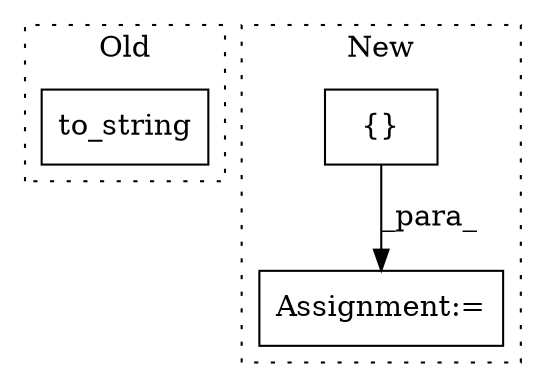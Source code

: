 digraph G {
subgraph cluster0 {
1 [label="to_string" a="32" s="4469,4485" l="10,1" shape="box"];
label = "Old";
style="dotted";
}
subgraph cluster1 {
2 [label="{}" a="4" s="5398,5470" l="1,1" shape="box"];
3 [label="Assignment:=" a="7" s="5313" l="1" shape="box"];
label = "New";
style="dotted";
}
2 -> 3 [label="_para_"];
}